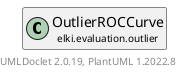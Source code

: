 @startuml
    remove .*\.(Instance|Par|Parameterizer|Factory)$
    set namespaceSeparator none
    hide empty fields
    hide empty methods

    class "<size:14>OutlierROCCurve.Par\n<size:10>elki.evaluation.outlier" as elki.evaluation.outlier.OutlierROCCurve.Par [[OutlierROCCurve.Par.html]] {
        {static} +POSITIVE_CLASS_NAME_ID: OptionID
        #positiveClassName: Pattern
        +configure(Parameterization): void
        +make(): OutlierROCCurve
    }

    interface "<size:14>Parameterizer\n<size:10>elki.utilities.optionhandling" as elki.utilities.optionhandling.Parameterizer [[../../utilities/optionhandling/Parameterizer.html]] {
        {abstract} +make(): Object
    }
    class "<size:14>OutlierROCCurve\n<size:10>elki.evaluation.outlier" as elki.evaluation.outlier.OutlierROCCurve [[OutlierROCCurve.html]]

    elki.utilities.optionhandling.Parameterizer <|.. elki.evaluation.outlier.OutlierROCCurve.Par
    elki.evaluation.outlier.OutlierROCCurve +-- elki.evaluation.outlier.OutlierROCCurve.Par

    center footer UMLDoclet 2.0.19, PlantUML 1.2022.8
@enduml
